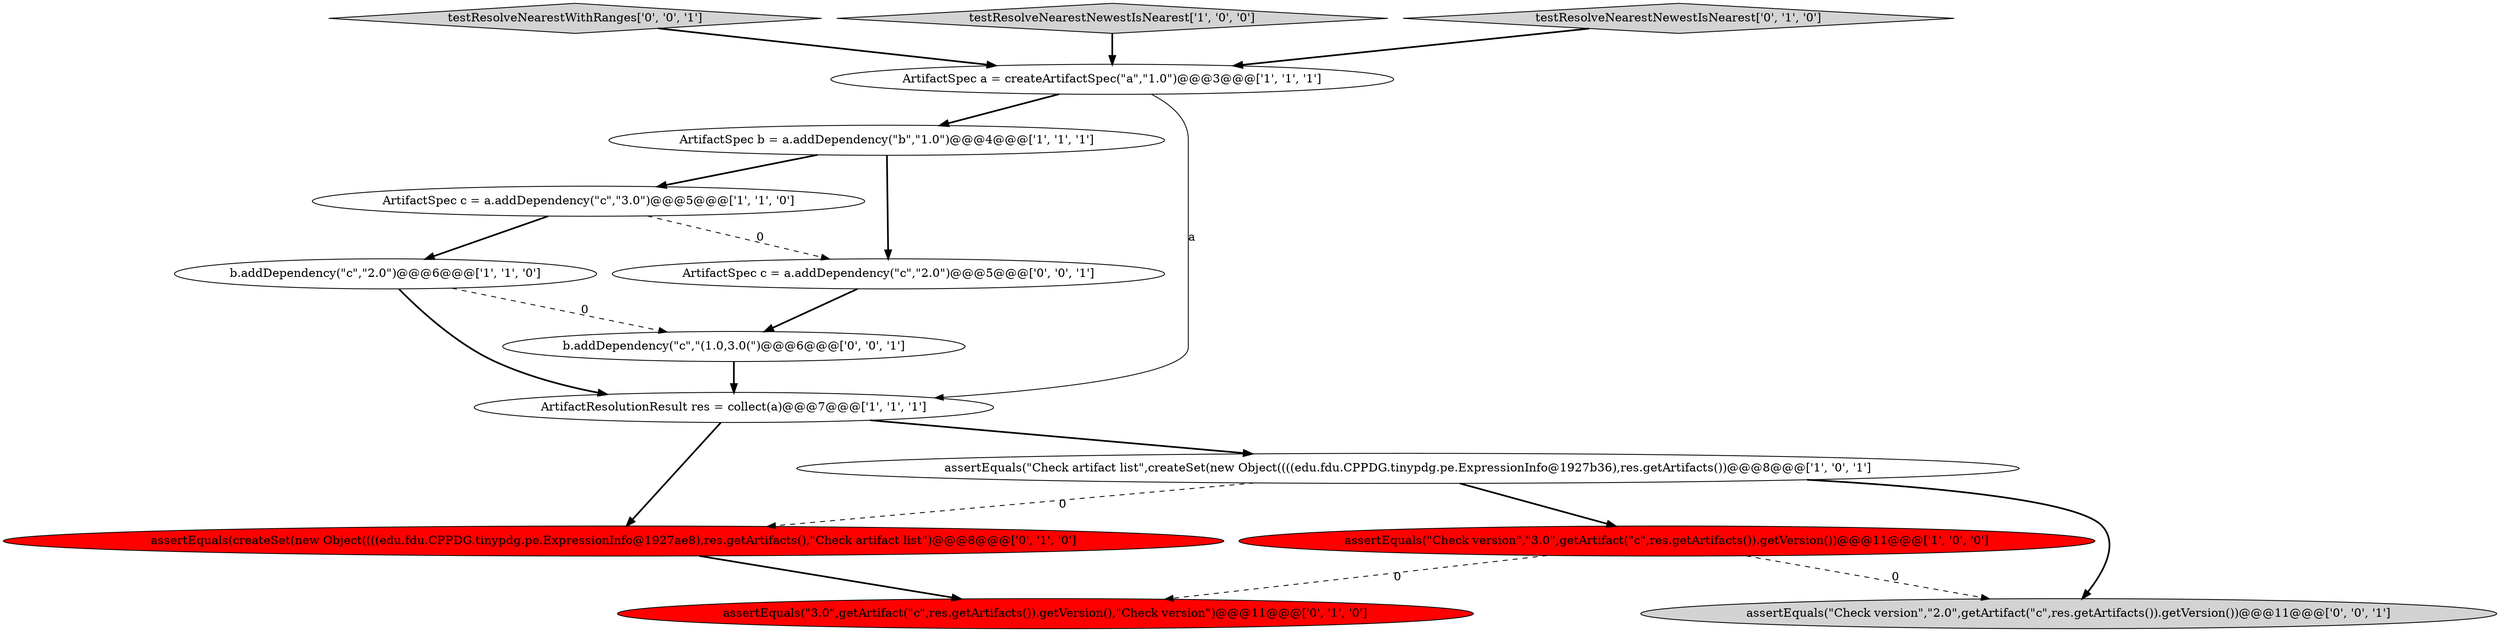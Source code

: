 digraph {
0 [style = filled, label = "ArtifactSpec b = a.addDependency(\"b\",\"1.0\")@@@4@@@['1', '1', '1']", fillcolor = white, shape = ellipse image = "AAA0AAABBB1BBB"];
13 [style = filled, label = "ArtifactSpec c = a.addDependency(\"c\",\"2.0\")@@@5@@@['0', '0', '1']", fillcolor = white, shape = ellipse image = "AAA0AAABBB3BBB"];
14 [style = filled, label = "assertEquals(\"Check version\",\"2.0\",getArtifact(\"c\",res.getArtifacts()).getVersion())@@@11@@@['0', '0', '1']", fillcolor = lightgray, shape = ellipse image = "AAA0AAABBB3BBB"];
5 [style = filled, label = "b.addDependency(\"c\",\"2.0\")@@@6@@@['1', '1', '0']", fillcolor = white, shape = ellipse image = "AAA0AAABBB1BBB"];
11 [style = filled, label = "testResolveNearestWithRanges['0', '0', '1']", fillcolor = lightgray, shape = diamond image = "AAA0AAABBB3BBB"];
12 [style = filled, label = "b.addDependency(\"c\",\"(1.0,3.0(\")@@@6@@@['0', '0', '1']", fillcolor = white, shape = ellipse image = "AAA0AAABBB3BBB"];
2 [style = filled, label = "ArtifactSpec c = a.addDependency(\"c\",\"3.0\")@@@5@@@['1', '1', '0']", fillcolor = white, shape = ellipse image = "AAA0AAABBB1BBB"];
6 [style = filled, label = "assertEquals(\"Check version\",\"3.0\",getArtifact(\"c\",res.getArtifacts()).getVersion())@@@11@@@['1', '0', '0']", fillcolor = red, shape = ellipse image = "AAA1AAABBB1BBB"];
7 [style = filled, label = "testResolveNearestNewestIsNearest['1', '0', '0']", fillcolor = lightgray, shape = diamond image = "AAA0AAABBB1BBB"];
1 [style = filled, label = "ArtifactSpec a = createArtifactSpec(\"a\",\"1.0\")@@@3@@@['1', '1', '1']", fillcolor = white, shape = ellipse image = "AAA0AAABBB1BBB"];
9 [style = filled, label = "testResolveNearestNewestIsNearest['0', '1', '0']", fillcolor = lightgray, shape = diamond image = "AAA0AAABBB2BBB"];
10 [style = filled, label = "assertEquals(createSet(new Object((((edu.fdu.CPPDG.tinypdg.pe.ExpressionInfo@1927ae8),res.getArtifacts(),\"Check artifact list\")@@@8@@@['0', '1', '0']", fillcolor = red, shape = ellipse image = "AAA1AAABBB2BBB"];
3 [style = filled, label = "ArtifactResolutionResult res = collect(a)@@@7@@@['1', '1', '1']", fillcolor = white, shape = ellipse image = "AAA0AAABBB1BBB"];
8 [style = filled, label = "assertEquals(\"3.0\",getArtifact(\"c\",res.getArtifacts()).getVersion(),\"Check version\")@@@11@@@['0', '1', '0']", fillcolor = red, shape = ellipse image = "AAA1AAABBB2BBB"];
4 [style = filled, label = "assertEquals(\"Check artifact list\",createSet(new Object((((edu.fdu.CPPDG.tinypdg.pe.ExpressionInfo@1927b36),res.getArtifacts())@@@8@@@['1', '0', '1']", fillcolor = white, shape = ellipse image = "AAA0AAABBB1BBB"];
5->3 [style = bold, label=""];
4->14 [style = bold, label=""];
6->8 [style = dashed, label="0"];
5->12 [style = dashed, label="0"];
7->1 [style = bold, label=""];
0->13 [style = bold, label=""];
4->6 [style = bold, label=""];
11->1 [style = bold, label=""];
0->2 [style = bold, label=""];
1->0 [style = bold, label=""];
6->14 [style = dashed, label="0"];
3->4 [style = bold, label=""];
3->10 [style = bold, label=""];
13->12 [style = bold, label=""];
10->8 [style = bold, label=""];
1->3 [style = solid, label="a"];
2->13 [style = dashed, label="0"];
12->3 [style = bold, label=""];
9->1 [style = bold, label=""];
4->10 [style = dashed, label="0"];
2->5 [style = bold, label=""];
}
